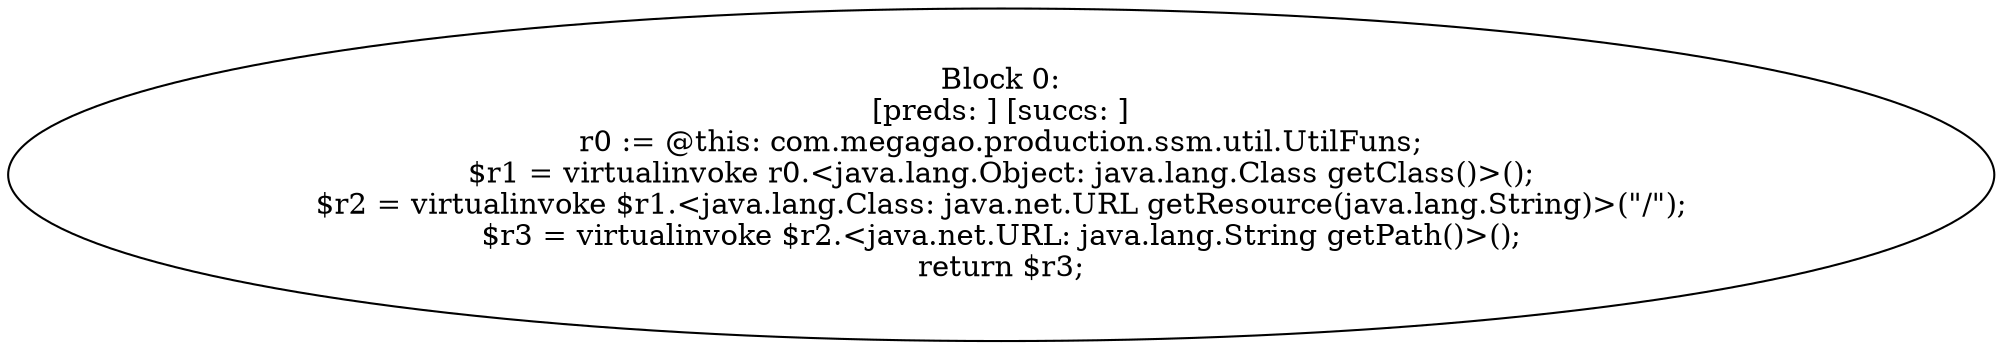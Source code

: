 digraph "unitGraph" {
    "Block 0:
[preds: ] [succs: ]
r0 := @this: com.megagao.production.ssm.util.UtilFuns;
$r1 = virtualinvoke r0.<java.lang.Object: java.lang.Class getClass()>();
$r2 = virtualinvoke $r1.<java.lang.Class: java.net.URL getResource(java.lang.String)>(\"/\");
$r3 = virtualinvoke $r2.<java.net.URL: java.lang.String getPath()>();
return $r3;
"
}
